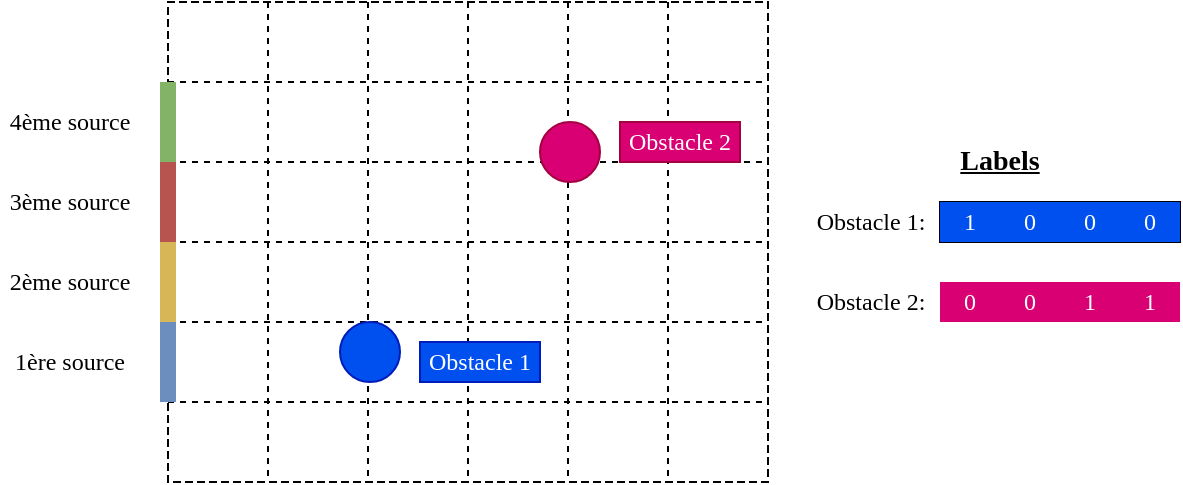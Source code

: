 <mxfile version="13.6.2" type="device"><diagram id="M0g8LnkTK_CiVVVQbC_5" name="Page-1"><mxGraphModel dx="536" dy="476" grid="1" gridSize="10" guides="1" tooltips="1" connect="1" arrows="1" fold="1" page="1" pageScale="1" pageWidth="827" pageHeight="1169" math="0" shadow="0"><root><mxCell id="0"/><mxCell id="1" parent="0"/><mxCell id="DWT9AH8UGLBXx0l7ka1a-1" value="" style="shape=table;html=1;whiteSpace=wrap;startSize=0;container=1;collapsible=0;childLayout=tableLayout;dashed=1;" vertex="1" parent="1"><mxGeometry x="264" y="340" width="300" height="240" as="geometry"/></mxCell><mxCell id="DWT9AH8UGLBXx0l7ka1a-2" value="" style="shape=partialRectangle;html=1;whiteSpace=wrap;collapsible=0;dropTarget=0;pointerEvents=0;fillColor=none;top=0;left=0;bottom=0;right=0;points=[[0,0.5],[1,0.5]];portConstraint=eastwest;" vertex="1" parent="DWT9AH8UGLBXx0l7ka1a-1"><mxGeometry width="300" height="40" as="geometry"/></mxCell><mxCell id="DWT9AH8UGLBXx0l7ka1a-3" value="" style="shape=partialRectangle;html=1;whiteSpace=wrap;connectable=0;overflow=hidden;fillColor=none;top=0;left=0;bottom=0;right=0;" vertex="1" parent="DWT9AH8UGLBXx0l7ka1a-2"><mxGeometry width="50" height="40" as="geometry"/></mxCell><mxCell id="DWT9AH8UGLBXx0l7ka1a-4" value="" style="shape=partialRectangle;html=1;whiteSpace=wrap;connectable=0;overflow=hidden;fillColor=none;top=0;left=0;bottom=0;right=0;" vertex="1" parent="DWT9AH8UGLBXx0l7ka1a-2"><mxGeometry x="50" width="50" height="40" as="geometry"/></mxCell><mxCell id="DWT9AH8UGLBXx0l7ka1a-5" value="" style="shape=partialRectangle;html=1;whiteSpace=wrap;connectable=0;overflow=hidden;fillColor=none;top=0;left=0;bottom=0;right=0;" vertex="1" parent="DWT9AH8UGLBXx0l7ka1a-2"><mxGeometry x="100" width="50" height="40" as="geometry"/></mxCell><mxCell id="DWT9AH8UGLBXx0l7ka1a-6" value="" style="shape=partialRectangle;html=1;whiteSpace=wrap;connectable=0;overflow=hidden;fillColor=none;top=0;left=0;bottom=0;right=0;" vertex="1" parent="DWT9AH8UGLBXx0l7ka1a-2"><mxGeometry x="150" width="50" height="40" as="geometry"/></mxCell><mxCell id="DWT9AH8UGLBXx0l7ka1a-7" value="" style="shape=partialRectangle;html=1;whiteSpace=wrap;connectable=0;overflow=hidden;fillColor=none;top=0;left=0;bottom=0;right=0;" vertex="1" parent="DWT9AH8UGLBXx0l7ka1a-2"><mxGeometry x="200" width="50" height="40" as="geometry"/></mxCell><mxCell id="DWT9AH8UGLBXx0l7ka1a-8" value="" style="shape=partialRectangle;html=1;whiteSpace=wrap;connectable=0;overflow=hidden;fillColor=none;top=0;left=0;bottom=0;right=0;" vertex="1" parent="DWT9AH8UGLBXx0l7ka1a-2"><mxGeometry x="250" width="50" height="40" as="geometry"/></mxCell><mxCell id="DWT9AH8UGLBXx0l7ka1a-9" value="" style="shape=partialRectangle;html=1;whiteSpace=wrap;collapsible=0;dropTarget=0;pointerEvents=0;fillColor=none;top=0;left=0;bottom=0;right=0;points=[[0,0.5],[1,0.5]];portConstraint=eastwest;" vertex="1" parent="DWT9AH8UGLBXx0l7ka1a-1"><mxGeometry y="40" width="300" height="40" as="geometry"/></mxCell><mxCell id="DWT9AH8UGLBXx0l7ka1a-10" value="" style="shape=partialRectangle;html=1;whiteSpace=wrap;connectable=0;overflow=hidden;fillColor=none;top=0;left=0;bottom=0;right=0;dashed=1;" vertex="1" parent="DWT9AH8UGLBXx0l7ka1a-9"><mxGeometry width="50" height="40" as="geometry"/></mxCell><mxCell id="DWT9AH8UGLBXx0l7ka1a-11" value="" style="shape=partialRectangle;html=1;whiteSpace=wrap;connectable=0;overflow=hidden;fillColor=none;top=0;left=0;bottom=0;right=0;dashed=1;" vertex="1" parent="DWT9AH8UGLBXx0l7ka1a-9"><mxGeometry x="50" width="50" height="40" as="geometry"/></mxCell><mxCell id="DWT9AH8UGLBXx0l7ka1a-12" value="" style="shape=partialRectangle;html=1;whiteSpace=wrap;connectable=0;overflow=hidden;fillColor=none;top=0;left=0;bottom=0;right=0;dashed=1;" vertex="1" parent="DWT9AH8UGLBXx0l7ka1a-9"><mxGeometry x="100" width="50" height="40" as="geometry"/></mxCell><mxCell id="DWT9AH8UGLBXx0l7ka1a-13" value="" style="shape=partialRectangle;html=1;whiteSpace=wrap;connectable=0;overflow=hidden;fillColor=none;top=0;left=0;bottom=0;right=0;dashed=1;" vertex="1" parent="DWT9AH8UGLBXx0l7ka1a-9"><mxGeometry x="150" width="50" height="40" as="geometry"/></mxCell><mxCell id="DWT9AH8UGLBXx0l7ka1a-14" value="" style="shape=partialRectangle;html=1;whiteSpace=wrap;connectable=0;overflow=hidden;fillColor=none;top=0;left=0;bottom=0;right=0;dashed=1;" vertex="1" parent="DWT9AH8UGLBXx0l7ka1a-9"><mxGeometry x="200" width="50" height="40" as="geometry"/></mxCell><mxCell id="DWT9AH8UGLBXx0l7ka1a-15" value="" style="shape=partialRectangle;html=1;whiteSpace=wrap;connectable=0;overflow=hidden;fillColor=none;top=0;left=0;bottom=0;right=0;dashed=1;dashPattern=1 4;" vertex="1" parent="DWT9AH8UGLBXx0l7ka1a-9"><mxGeometry x="250" width="50" height="40" as="geometry"/></mxCell><mxCell id="DWT9AH8UGLBXx0l7ka1a-16" value="" style="shape=partialRectangle;html=1;whiteSpace=wrap;collapsible=0;dropTarget=0;pointerEvents=0;fillColor=none;top=0;left=0;bottom=0;right=0;points=[[0,0.5],[1,0.5]];portConstraint=eastwest;" vertex="1" parent="DWT9AH8UGLBXx0l7ka1a-1"><mxGeometry y="80" width="300" height="40" as="geometry"/></mxCell><mxCell id="DWT9AH8UGLBXx0l7ka1a-17" value="" style="shape=partialRectangle;html=1;whiteSpace=wrap;connectable=0;overflow=hidden;fillColor=none;top=0;left=0;bottom=0;right=0;dashed=1;" vertex="1" parent="DWT9AH8UGLBXx0l7ka1a-16"><mxGeometry width="50" height="40" as="geometry"/></mxCell><mxCell id="DWT9AH8UGLBXx0l7ka1a-18" value="" style="shape=partialRectangle;html=1;whiteSpace=wrap;connectable=0;overflow=hidden;fillColor=none;top=0;left=0;bottom=0;right=0;dashed=1;" vertex="1" parent="DWT9AH8UGLBXx0l7ka1a-16"><mxGeometry x="50" width="50" height="40" as="geometry"/></mxCell><mxCell id="DWT9AH8UGLBXx0l7ka1a-19" value="" style="shape=partialRectangle;html=1;whiteSpace=wrap;connectable=0;overflow=hidden;fillColor=none;top=0;left=0;bottom=0;right=0;dashed=1;" vertex="1" parent="DWT9AH8UGLBXx0l7ka1a-16"><mxGeometry x="100" width="50" height="40" as="geometry"/></mxCell><mxCell id="DWT9AH8UGLBXx0l7ka1a-20" value="" style="shape=partialRectangle;html=1;whiteSpace=wrap;connectable=0;overflow=hidden;fillColor=none;top=0;left=0;bottom=0;right=0;dashed=1;" vertex="1" parent="DWT9AH8UGLBXx0l7ka1a-16"><mxGeometry x="150" width="50" height="40" as="geometry"/></mxCell><mxCell id="DWT9AH8UGLBXx0l7ka1a-21" value="" style="shape=partialRectangle;html=1;whiteSpace=wrap;connectable=0;overflow=hidden;fillColor=none;top=0;left=0;bottom=0;right=0;dashed=1;" vertex="1" parent="DWT9AH8UGLBXx0l7ka1a-16"><mxGeometry x="200" width="50" height="40" as="geometry"/></mxCell><mxCell id="DWT9AH8UGLBXx0l7ka1a-22" value="" style="shape=partialRectangle;html=1;whiteSpace=wrap;connectable=0;overflow=hidden;fillColor=none;top=0;left=0;bottom=0;right=0;" vertex="1" parent="DWT9AH8UGLBXx0l7ka1a-16"><mxGeometry x="250" width="50" height="40" as="geometry"/></mxCell><mxCell id="DWT9AH8UGLBXx0l7ka1a-23" value="" style="shape=partialRectangle;html=1;whiteSpace=wrap;collapsible=0;dropTarget=0;pointerEvents=0;fillColor=none;top=0;left=0;bottom=0;right=0;points=[[0,0.5],[1,0.5]];portConstraint=eastwest;" vertex="1" parent="DWT9AH8UGLBXx0l7ka1a-1"><mxGeometry y="120" width="300" height="40" as="geometry"/></mxCell><mxCell id="DWT9AH8UGLBXx0l7ka1a-24" value="" style="shape=partialRectangle;html=1;whiteSpace=wrap;connectable=0;overflow=hidden;fillColor=none;top=0;left=0;bottom=0;right=0;dashed=1;" vertex="1" parent="DWT9AH8UGLBXx0l7ka1a-23"><mxGeometry width="50" height="40" as="geometry"/></mxCell><mxCell id="DWT9AH8UGLBXx0l7ka1a-25" value="" style="shape=partialRectangle;html=1;whiteSpace=wrap;connectable=0;overflow=hidden;fillColor=none;top=0;left=0;bottom=0;right=0;dashed=1;" vertex="1" parent="DWT9AH8UGLBXx0l7ka1a-23"><mxGeometry x="50" width="50" height="40" as="geometry"/></mxCell><mxCell id="DWT9AH8UGLBXx0l7ka1a-26" value="" style="shape=partialRectangle;html=1;whiteSpace=wrap;connectable=0;overflow=hidden;fillColor=none;top=0;left=0;bottom=0;right=0;dashed=1;" vertex="1" parent="DWT9AH8UGLBXx0l7ka1a-23"><mxGeometry x="100" width="50" height="40" as="geometry"/></mxCell><mxCell id="DWT9AH8UGLBXx0l7ka1a-27" value="" style="shape=partialRectangle;html=1;whiteSpace=wrap;connectable=0;overflow=hidden;fillColor=none;top=0;left=0;bottom=0;right=0;dashed=1;" vertex="1" parent="DWT9AH8UGLBXx0l7ka1a-23"><mxGeometry x="150" width="50" height="40" as="geometry"/></mxCell><mxCell id="DWT9AH8UGLBXx0l7ka1a-28" value="" style="shape=partialRectangle;html=1;whiteSpace=wrap;connectable=0;overflow=hidden;fillColor=none;top=0;left=0;bottom=0;right=0;dashed=1;" vertex="1" parent="DWT9AH8UGLBXx0l7ka1a-23"><mxGeometry x="200" width="50" height="40" as="geometry"/></mxCell><mxCell id="DWT9AH8UGLBXx0l7ka1a-29" value="" style="shape=partialRectangle;html=1;whiteSpace=wrap;connectable=0;overflow=hidden;fillColor=none;top=0;left=0;bottom=0;right=0;" vertex="1" parent="DWT9AH8UGLBXx0l7ka1a-23"><mxGeometry x="250" width="50" height="40" as="geometry"/></mxCell><mxCell id="DWT9AH8UGLBXx0l7ka1a-30" value="" style="shape=partialRectangle;html=1;whiteSpace=wrap;collapsible=0;dropTarget=0;pointerEvents=0;fillColor=none;top=0;left=0;bottom=0;right=0;points=[[0,0.5],[1,0.5]];portConstraint=eastwest;" vertex="1" parent="DWT9AH8UGLBXx0l7ka1a-1"><mxGeometry y="160" width="300" height="40" as="geometry"/></mxCell><mxCell id="DWT9AH8UGLBXx0l7ka1a-31" value="" style="shape=partialRectangle;html=1;whiteSpace=wrap;connectable=0;overflow=hidden;fillColor=none;top=0;left=0;bottom=0;right=0;dashed=1;" vertex="1" parent="DWT9AH8UGLBXx0l7ka1a-30"><mxGeometry width="50" height="40" as="geometry"/></mxCell><mxCell id="DWT9AH8UGLBXx0l7ka1a-32" value="" style="shape=partialRectangle;html=1;whiteSpace=wrap;connectable=0;overflow=hidden;fillColor=none;top=0;left=0;bottom=0;right=0;dashed=1;" vertex="1" parent="DWT9AH8UGLBXx0l7ka1a-30"><mxGeometry x="50" width="50" height="40" as="geometry"/></mxCell><mxCell id="DWT9AH8UGLBXx0l7ka1a-33" value="" style="shape=partialRectangle;html=1;whiteSpace=wrap;connectable=0;overflow=hidden;fillColor=none;top=0;left=0;bottom=0;right=0;dashed=1;" vertex="1" parent="DWT9AH8UGLBXx0l7ka1a-30"><mxGeometry x="100" width="50" height="40" as="geometry"/></mxCell><mxCell id="DWT9AH8UGLBXx0l7ka1a-34" value="" style="shape=partialRectangle;html=1;whiteSpace=wrap;connectable=0;overflow=hidden;fillColor=none;top=0;left=0;bottom=0;right=0;dashed=1;" vertex="1" parent="DWT9AH8UGLBXx0l7ka1a-30"><mxGeometry x="150" width="50" height="40" as="geometry"/></mxCell><mxCell id="DWT9AH8UGLBXx0l7ka1a-35" value="" style="shape=partialRectangle;html=1;whiteSpace=wrap;connectable=0;overflow=hidden;fillColor=none;top=0;left=0;bottom=0;right=0;dashed=1;" vertex="1" parent="DWT9AH8UGLBXx0l7ka1a-30"><mxGeometry x="200" width="50" height="40" as="geometry"/></mxCell><mxCell id="DWT9AH8UGLBXx0l7ka1a-36" value="" style="shape=partialRectangle;html=1;whiteSpace=wrap;connectable=0;overflow=hidden;fillColor=none;top=0;left=0;bottom=0;right=0;" vertex="1" parent="DWT9AH8UGLBXx0l7ka1a-30"><mxGeometry x="250" width="50" height="40" as="geometry"/></mxCell><mxCell id="DWT9AH8UGLBXx0l7ka1a-37" value="" style="shape=partialRectangle;html=1;whiteSpace=wrap;collapsible=0;dropTarget=0;pointerEvents=0;fillColor=none;top=0;left=0;bottom=0;right=0;points=[[0,0.5],[1,0.5]];portConstraint=eastwest;" vertex="1" parent="DWT9AH8UGLBXx0l7ka1a-1"><mxGeometry y="200" width="300" height="40" as="geometry"/></mxCell><mxCell id="DWT9AH8UGLBXx0l7ka1a-38" value="" style="shape=partialRectangle;html=1;whiteSpace=wrap;connectable=0;overflow=hidden;fillColor=none;top=0;left=0;bottom=0;right=0;" vertex="1" parent="DWT9AH8UGLBXx0l7ka1a-37"><mxGeometry width="50" height="40" as="geometry"/></mxCell><mxCell id="DWT9AH8UGLBXx0l7ka1a-39" value="" style="shape=partialRectangle;html=1;whiteSpace=wrap;connectable=0;overflow=hidden;fillColor=none;top=0;left=0;bottom=0;right=0;" vertex="1" parent="DWT9AH8UGLBXx0l7ka1a-37"><mxGeometry x="50" width="50" height="40" as="geometry"/></mxCell><mxCell id="DWT9AH8UGLBXx0l7ka1a-40" value="" style="shape=partialRectangle;html=1;whiteSpace=wrap;connectable=0;overflow=hidden;fillColor=none;top=0;left=0;bottom=0;right=0;" vertex="1" parent="DWT9AH8UGLBXx0l7ka1a-37"><mxGeometry x="100" width="50" height="40" as="geometry"/></mxCell><mxCell id="DWT9AH8UGLBXx0l7ka1a-41" value="" style="shape=partialRectangle;html=1;whiteSpace=wrap;connectable=0;overflow=hidden;fillColor=none;top=0;left=0;bottom=0;right=0;" vertex="1" parent="DWT9AH8UGLBXx0l7ka1a-37"><mxGeometry x="150" width="50" height="40" as="geometry"/></mxCell><mxCell id="DWT9AH8UGLBXx0l7ka1a-42" value="" style="shape=partialRectangle;html=1;whiteSpace=wrap;connectable=0;overflow=hidden;fillColor=none;top=0;left=0;bottom=0;right=0;" vertex="1" parent="DWT9AH8UGLBXx0l7ka1a-37"><mxGeometry x="200" width="50" height="40" as="geometry"/></mxCell><mxCell id="DWT9AH8UGLBXx0l7ka1a-43" value="" style="shape=partialRectangle;html=1;whiteSpace=wrap;connectable=0;overflow=hidden;fillColor=none;top=0;left=0;bottom=0;right=0;" vertex="1" parent="DWT9AH8UGLBXx0l7ka1a-37"><mxGeometry x="250" width="50" height="40" as="geometry"/></mxCell><mxCell id="DWT9AH8UGLBXx0l7ka1a-45" value="" style="endArrow=none;html=1;strokeWidth=8;fillColor=#f8cecc;strokeColor=#b85450;" edge="1" parent="1"><mxGeometry width="50" height="50" relative="1" as="geometry"><mxPoint x="264" y="460" as="sourcePoint"/><mxPoint x="264" y="420" as="targetPoint"/></mxGeometry></mxCell><mxCell id="DWT9AH8UGLBXx0l7ka1a-46" value="" style="endArrow=none;html=1;strokeWidth=8;fillColor=#fff2cc;strokeColor=#d6b656;" edge="1" parent="1"><mxGeometry width="50" height="50" relative="1" as="geometry"><mxPoint x="264" y="500" as="sourcePoint"/><mxPoint x="264" y="460" as="targetPoint"/></mxGeometry></mxCell><mxCell id="DWT9AH8UGLBXx0l7ka1a-47" value="" style="endArrow=none;html=1;strokeWidth=8;fillColor=#dae8fc;strokeColor=#6c8ebf;" edge="1" parent="1"><mxGeometry width="50" height="50" relative="1" as="geometry"><mxPoint x="264" y="540" as="sourcePoint"/><mxPoint x="264" y="500" as="targetPoint"/></mxGeometry></mxCell><mxCell id="DWT9AH8UGLBXx0l7ka1a-44" value="" style="endArrow=none;html=1;strokeWidth=8;fillColor=#d5e8d4;strokeColor=#82b366;" edge="1" parent="1"><mxGeometry width="50" height="50" relative="1" as="geometry"><mxPoint x="264" y="420" as="sourcePoint"/><mxPoint x="264" y="380" as="targetPoint"/></mxGeometry></mxCell><mxCell id="DWT9AH8UGLBXx0l7ka1a-48" value="" style="ellipse;whiteSpace=wrap;html=1;aspect=fixed;fillColor=#0050ef;strokeColor=#001DBC;fontColor=#ffffff;" vertex="1" parent="1"><mxGeometry x="350" y="500" width="30" height="30" as="geometry"/></mxCell><mxCell id="DWT9AH8UGLBXx0l7ka1a-49" value="" style="ellipse;whiteSpace=wrap;html=1;aspect=fixed;fillColor=#d80073;strokeColor=#A50040;fontColor=#ffffff;" vertex="1" parent="1"><mxGeometry x="450" y="400" width="30" height="30" as="geometry"/></mxCell><mxCell id="DWT9AH8UGLBXx0l7ka1a-50" value="&lt;font face=&quot;Iwona&quot;&gt;1ère source&lt;/font&gt;" style="text;html=1;strokeColor=none;fillColor=none;align=center;verticalAlign=middle;whiteSpace=wrap;rounded=0;" vertex="1" parent="1"><mxGeometry x="180" y="510" width="70" height="20" as="geometry"/></mxCell><mxCell id="DWT9AH8UGLBXx0l7ka1a-51" value="&lt;font face=&quot;Iwona&quot;&gt;2ème source&lt;/font&gt;" style="text;html=1;strokeColor=none;fillColor=none;align=center;verticalAlign=middle;whiteSpace=wrap;rounded=0;" vertex="1" parent="1"><mxGeometry x="180" y="470" width="70" height="20" as="geometry"/></mxCell><mxCell id="DWT9AH8UGLBXx0l7ka1a-52" value="&lt;font face=&quot;Iwona&quot;&gt;3ème source&lt;/font&gt;" style="text;html=1;strokeColor=none;fillColor=none;align=center;verticalAlign=middle;whiteSpace=wrap;rounded=0;" vertex="1" parent="1"><mxGeometry x="180" y="430" width="70" height="20" as="geometry"/></mxCell><mxCell id="DWT9AH8UGLBXx0l7ka1a-53" value="&lt;font face=&quot;Iwona&quot;&gt;4ème source&lt;/font&gt;" style="text;html=1;strokeColor=none;fillColor=none;align=center;verticalAlign=middle;whiteSpace=wrap;rounded=0;" vertex="1" parent="1"><mxGeometry x="180" y="390" width="70" height="20" as="geometry"/></mxCell><mxCell id="DWT9AH8UGLBXx0l7ka1a-60" value="" style="shape=partialRectangle;html=1;whiteSpace=wrap;collapsible=0;dropTarget=0;pointerEvents=0;fillColor=#d80073;top=0;left=0;bottom=0;right=0;points=[[0,0.5],[1,0.5]];portConstraint=eastwest;strokeColor=#A50040;fontColor=#ffffff;" vertex="1" parent="1"><mxGeometry x="650" y="480" width="120" height="20" as="geometry"/></mxCell><mxCell id="DWT9AH8UGLBXx0l7ka1a-61" value="&lt;font face=&quot;Iwona&quot;&gt;0&lt;/font&gt;" style="shape=partialRectangle;html=1;whiteSpace=wrap;connectable=0;overflow=hidden;fillColor=#d80073;top=0;left=0;bottom=0;right=0;strokeColor=#A50040;fontColor=#ffffff;" vertex="1" parent="DWT9AH8UGLBXx0l7ka1a-60"><mxGeometry width="30" height="20" as="geometry"/></mxCell><mxCell id="DWT9AH8UGLBXx0l7ka1a-62" value="&lt;font face=&quot;Iwona&quot;&gt;0&lt;/font&gt;" style="shape=partialRectangle;html=1;whiteSpace=wrap;connectable=0;overflow=hidden;fillColor=#d80073;top=0;left=0;bottom=0;right=0;strokeColor=#A50040;fontColor=#ffffff;" vertex="1" parent="DWT9AH8UGLBXx0l7ka1a-60"><mxGeometry x="30" width="30" height="20" as="geometry"/></mxCell><mxCell id="DWT9AH8UGLBXx0l7ka1a-63" value="&lt;font face=&quot;Iwona&quot;&gt;1&lt;/font&gt;" style="shape=partialRectangle;html=1;whiteSpace=wrap;connectable=0;overflow=hidden;fillColor=#d80073;top=0;left=0;bottom=0;right=0;strokeColor=#A50040;fontColor=#ffffff;" vertex="1" parent="DWT9AH8UGLBXx0l7ka1a-60"><mxGeometry x="60" width="30" height="20" as="geometry"/></mxCell><mxCell id="DWT9AH8UGLBXx0l7ka1a-64" value="&lt;font face=&quot;Iwona&quot;&gt;1&lt;/font&gt;" style="shape=partialRectangle;html=1;whiteSpace=wrap;connectable=0;overflow=hidden;fillColor=#d80073;top=0;left=0;bottom=0;right=0;strokeColor=#A50040;fontColor=#ffffff;" vertex="1" parent="DWT9AH8UGLBXx0l7ka1a-60"><mxGeometry x="90" width="30" height="20" as="geometry"/></mxCell><mxCell id="DWT9AH8UGLBXx0l7ka1a-68" value="&lt;font face=&quot;Iwona&quot;&gt;Obstacle 1&lt;/font&gt;" style="text;html=1;strokeColor=#001DBC;fillColor=#0050ef;align=center;verticalAlign=middle;whiteSpace=wrap;rounded=0;fontColor=#ffffff;" vertex="1" parent="1"><mxGeometry x="390" y="510" width="60" height="20" as="geometry"/></mxCell><mxCell id="DWT9AH8UGLBXx0l7ka1a-69" value="&lt;font face=&quot;Iwona&quot;&gt;Obstacle 2&lt;/font&gt;" style="text;html=1;strokeColor=#A50040;fillColor=#d80073;align=center;verticalAlign=middle;whiteSpace=wrap;rounded=0;fontColor=#ffffff;" vertex="1" parent="1"><mxGeometry x="490" y="400" width="60" height="20" as="geometry"/></mxCell><mxCell id="DWT9AH8UGLBXx0l7ka1a-70" value="&lt;font face=&quot;Iwona&quot; style=&quot;font-size: 14px&quot;&gt;&lt;b&gt;&lt;u&gt;Labels&lt;/u&gt;&lt;/b&gt;&lt;/font&gt;" style="text;html=1;strokeColor=none;fillColor=none;align=center;verticalAlign=middle;whiteSpace=wrap;rounded=0;" vertex="1" parent="1"><mxGeometry x="660" y="410" width="40" height="20" as="geometry"/></mxCell><mxCell id="DWT9AH8UGLBXx0l7ka1a-71" value="&lt;font face=&quot;Iwona&quot;&gt;Obstacle 1:&lt;/font&gt;" style="text;html=1;align=center;verticalAlign=middle;resizable=0;points=[];autosize=1;" vertex="1" parent="1"><mxGeometry x="580" y="440" width="70" height="20" as="geometry"/></mxCell><mxCell id="DWT9AH8UGLBXx0l7ka1a-72" value="&lt;font face=&quot;Iwona&quot;&gt;Obstacle 2:&lt;/font&gt;" style="text;html=1;align=center;verticalAlign=middle;resizable=0;points=[];autosize=1;" vertex="1" parent="1"><mxGeometry x="580" y="480" width="70" height="20" as="geometry"/></mxCell><mxCell id="DWT9AH8UGLBXx0l7ka1a-54" value="" style="shape=table;html=1;whiteSpace=wrap;startSize=0;container=1;collapsible=0;childLayout=tableLayout;" vertex="1" parent="1"><mxGeometry x="650" y="440" width="120" height="20" as="geometry"/></mxCell><mxCell id="DWT9AH8UGLBXx0l7ka1a-55" value="" style="shape=partialRectangle;html=1;whiteSpace=wrap;collapsible=0;dropTarget=0;pointerEvents=0;fillColor=none;top=0;left=0;bottom=0;right=0;points=[[0,0.5],[1,0.5]];portConstraint=eastwest;" vertex="1" parent="DWT9AH8UGLBXx0l7ka1a-54"><mxGeometry width="120" height="20" as="geometry"/></mxCell><mxCell id="DWT9AH8UGLBXx0l7ka1a-56" value="&lt;font face=&quot;Iwona&quot;&gt;1&lt;/font&gt;" style="shape=partialRectangle;html=1;whiteSpace=wrap;connectable=0;overflow=hidden;fillColor=#0050ef;top=0;left=0;bottom=0;right=0;strokeColor=#001DBC;fontColor=#ffffff;" vertex="1" parent="DWT9AH8UGLBXx0l7ka1a-55"><mxGeometry width="30" height="20" as="geometry"/></mxCell><mxCell id="DWT9AH8UGLBXx0l7ka1a-57" value="&lt;font face=&quot;Iwona&quot;&gt;0&lt;/font&gt;" style="shape=partialRectangle;html=1;whiteSpace=wrap;connectable=0;overflow=hidden;fillColor=#0050ef;top=0;left=0;bottom=0;right=0;strokeColor=#001DBC;fontColor=#ffffff;" vertex="1" parent="DWT9AH8UGLBXx0l7ka1a-55"><mxGeometry x="30" width="30" height="20" as="geometry"/></mxCell><mxCell id="DWT9AH8UGLBXx0l7ka1a-58" value="&lt;font face=&quot;Iwona&quot;&gt;0&lt;/font&gt;" style="shape=partialRectangle;html=1;whiteSpace=wrap;connectable=0;overflow=hidden;fillColor=#0050ef;top=0;left=0;bottom=0;right=0;strokeColor=#001DBC;fontColor=#ffffff;" vertex="1" parent="DWT9AH8UGLBXx0l7ka1a-55"><mxGeometry x="60" width="30" height="20" as="geometry"/></mxCell><mxCell id="DWT9AH8UGLBXx0l7ka1a-59" value="&lt;font face=&quot;Iwona&quot;&gt;0&lt;/font&gt;" style="shape=partialRectangle;html=1;whiteSpace=wrap;connectable=0;overflow=hidden;fillColor=#0050ef;top=0;left=0;bottom=0;right=0;strokeColor=#001DBC;fontColor=#ffffff;" vertex="1" parent="DWT9AH8UGLBXx0l7ka1a-55"><mxGeometry x="90" width="30" height="20" as="geometry"/></mxCell></root></mxGraphModel></diagram></mxfile>